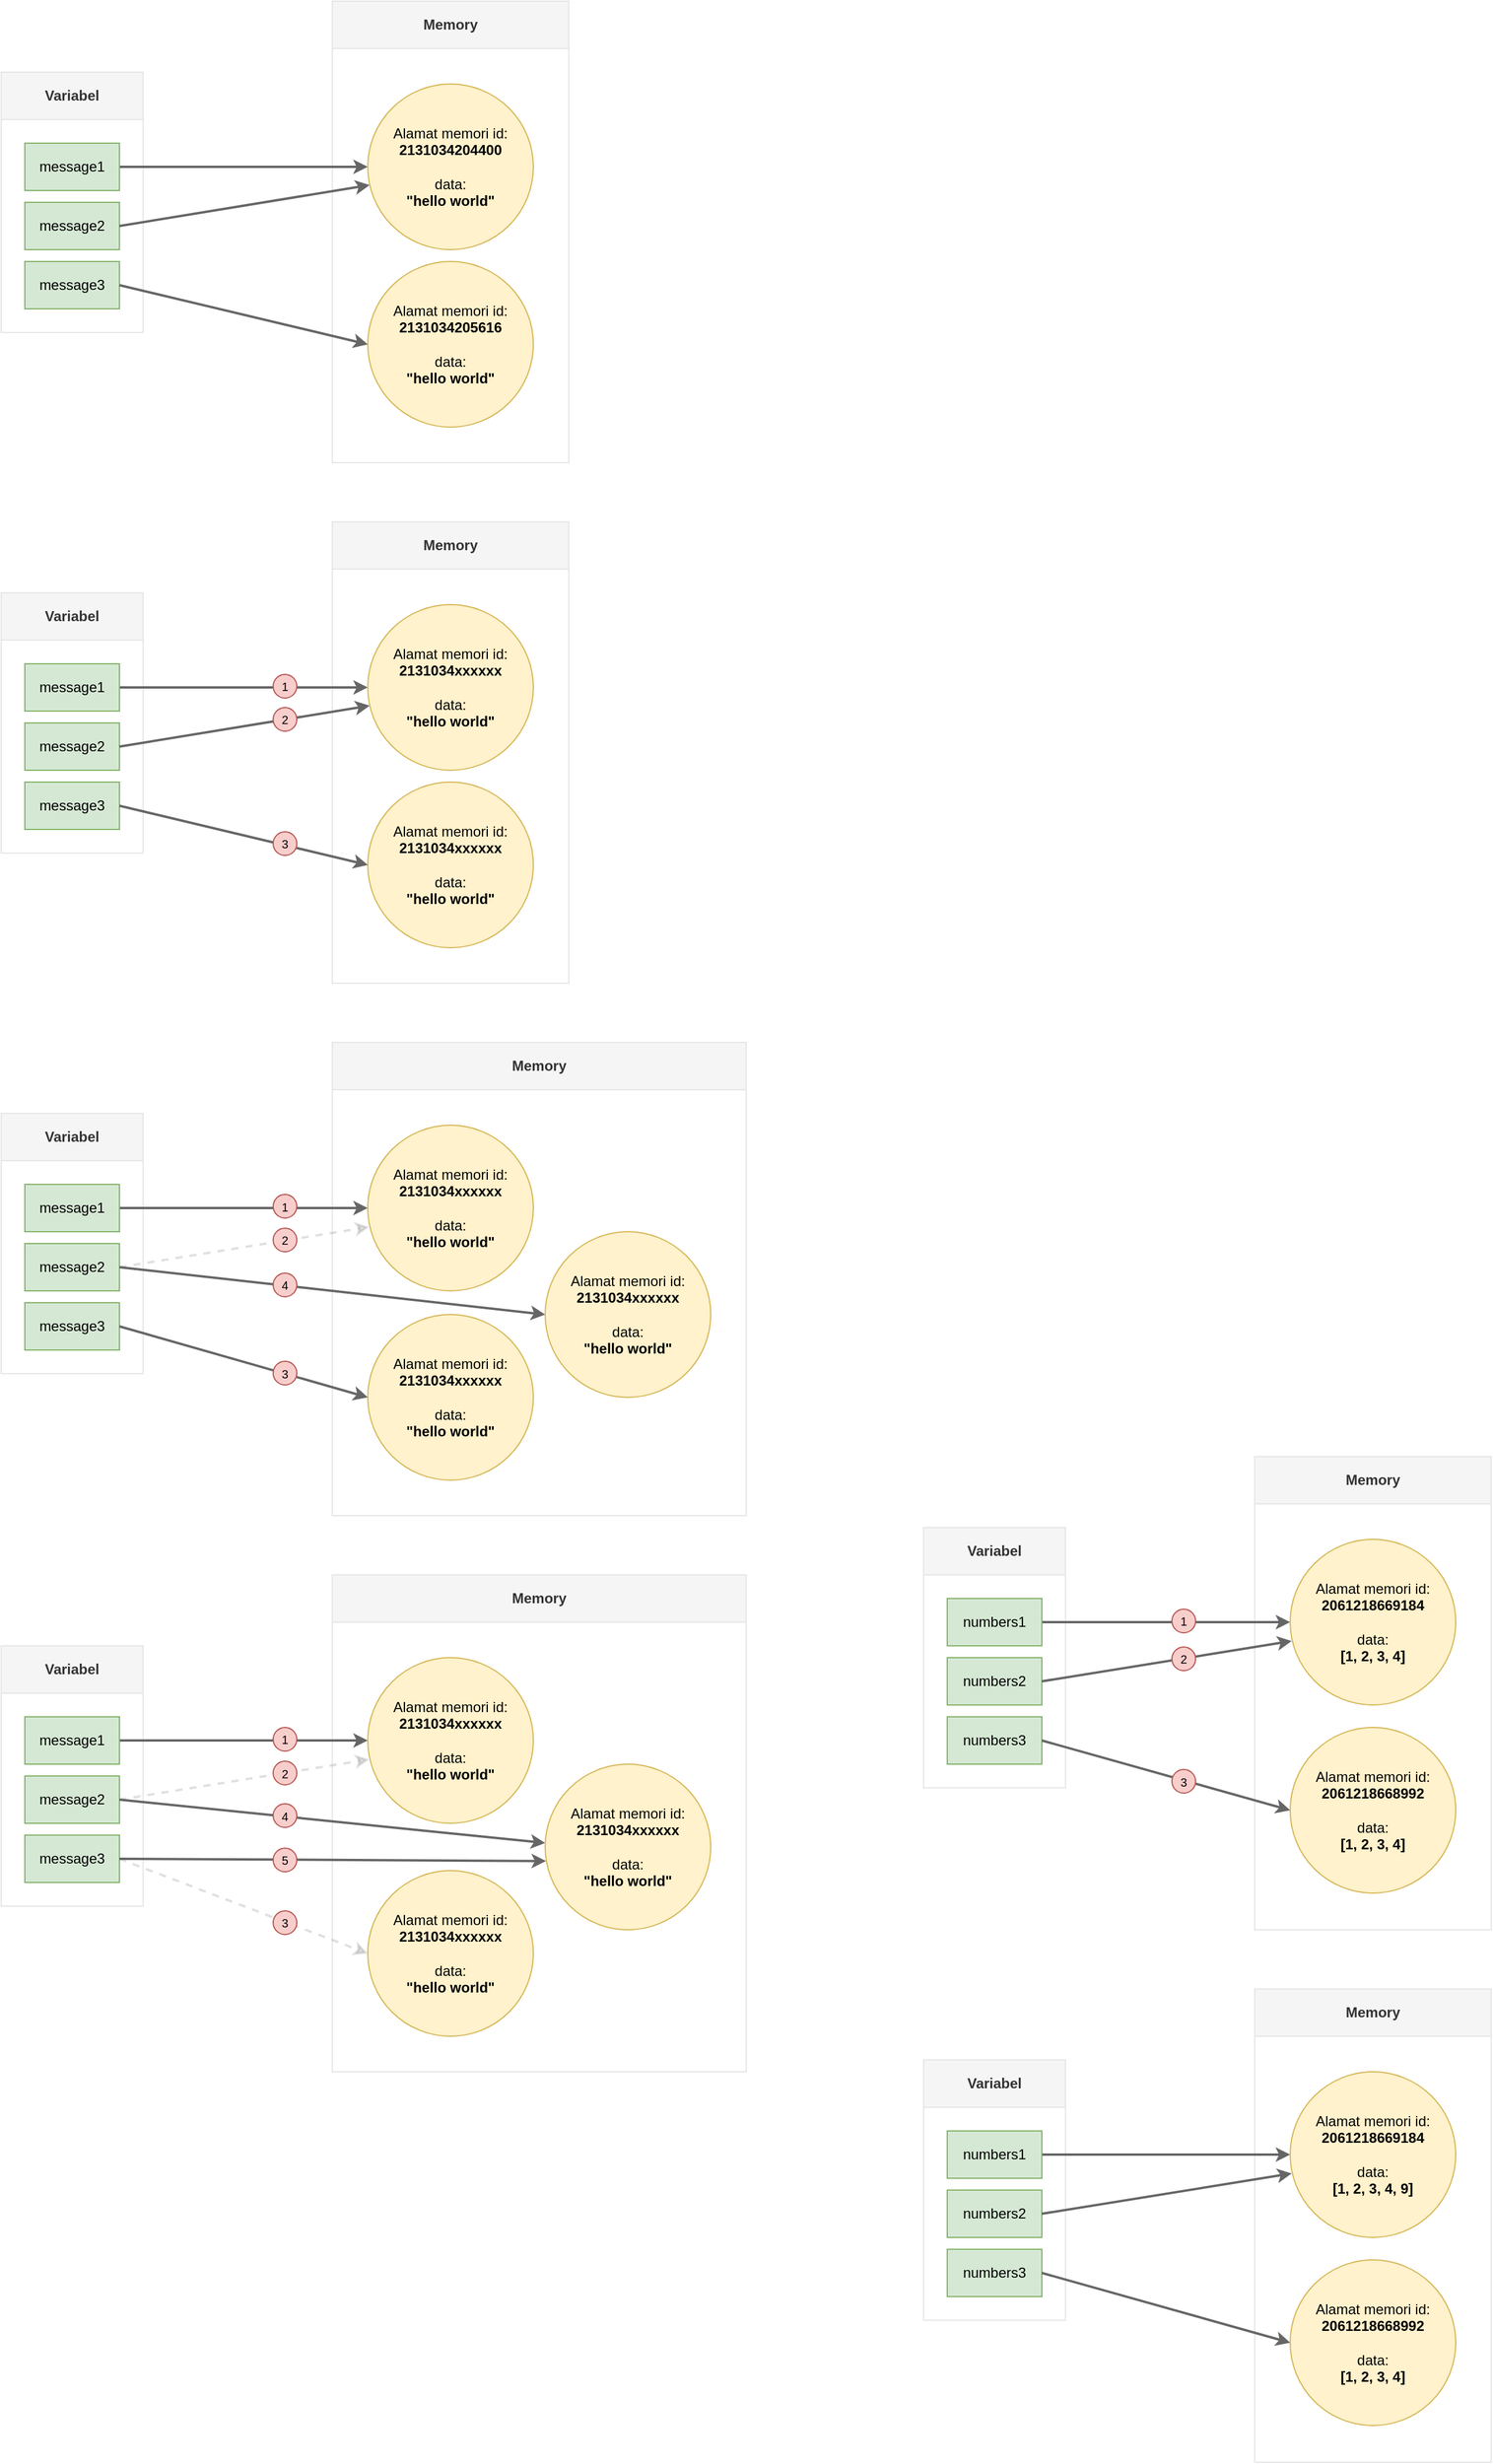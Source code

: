 <mxfile version="21.7.5" type="device">
  <diagram name="Page-1" id="VjhRtRZhqa1yqmA7THsD">
    <mxGraphModel dx="944" dy="1848" grid="1" gridSize="10" guides="1" tooltips="1" connect="1" arrows="1" fold="1" page="1" pageScale="1" pageWidth="827" pageHeight="1169" math="0" shadow="0">
      <root>
        <mxCell id="0" />
        <mxCell id="1" parent="0" />
        <mxCell id="jyXPKO5xThbGP46ck6s3-7" value="" style="rounded=0;whiteSpace=wrap;html=1;strokeColor=#E6E6E6;" vertex="1" parent="1">
          <mxGeometry x="480" width="200" height="390" as="geometry" />
        </mxCell>
        <mxCell id="jyXPKO5xThbGP46ck6s3-1" value="" style="rounded=0;whiteSpace=wrap;html=1;strokeColor=#E6E6E6;" vertex="1" parent="1">
          <mxGeometry x="200" y="60" width="120" height="220" as="geometry" />
        </mxCell>
        <mxCell id="jyXPKO5xThbGP46ck6s3-2" value="Variabel" style="text;html=1;strokeColor=#E6E6E6;fillColor=#f5f5f5;align=center;verticalAlign=middle;whiteSpace=wrap;rounded=0;fontStyle=1;fontColor=#333333;" vertex="1" parent="1">
          <mxGeometry x="200" y="60" width="120" height="40" as="geometry" />
        </mxCell>
        <mxCell id="jyXPKO5xThbGP46ck6s3-18" style="rounded=0;orthogonalLoop=1;jettySize=auto;html=1;entryX=0;entryY=0.5;entryDx=0;entryDy=0;strokeWidth=2;fillColor=#f5f5f5;strokeColor=#666666;exitX=1;exitY=0.5;exitDx=0;exitDy=0;" edge="1" parent="1" source="jyXPKO5xThbGP46ck6s3-4" target="jyXPKO5xThbGP46ck6s3-15">
          <mxGeometry relative="1" as="geometry" />
        </mxCell>
        <mxCell id="jyXPKO5xThbGP46ck6s3-4" value="message1" style="rounded=0;whiteSpace=wrap;html=1;fillColor=#d5e8d4;strokeColor=#82b366;fontStyle=0" vertex="1" parent="1">
          <mxGeometry x="220" y="120" width="80" height="40" as="geometry" />
        </mxCell>
        <mxCell id="jyXPKO5xThbGP46ck6s3-5" value="message2" style="rounded=0;whiteSpace=wrap;html=1;fillColor=#d5e8d4;strokeColor=#82b366;fontStyle=0" vertex="1" parent="1">
          <mxGeometry x="220" y="170" width="80" height="40" as="geometry" />
        </mxCell>
        <mxCell id="jyXPKO5xThbGP46ck6s3-6" value="message3" style="rounded=0;whiteSpace=wrap;html=1;fillColor=#d5e8d4;strokeColor=#82b366;fontStyle=0" vertex="1" parent="1">
          <mxGeometry x="220" y="220" width="80" height="40" as="geometry" />
        </mxCell>
        <mxCell id="jyXPKO5xThbGP46ck6s3-8" value="Memory" style="text;html=1;strokeColor=#E6E6E6;fillColor=#f5f5f5;align=center;verticalAlign=middle;whiteSpace=wrap;rounded=0;fontStyle=1;fontColor=#333333;" vertex="1" parent="1">
          <mxGeometry x="480" width="200" height="40" as="geometry" />
        </mxCell>
        <mxCell id="jyXPKO5xThbGP46ck6s3-15" value="Alamat memori id:&lt;br style=&quot;border-color: var(--border-color);&quot;&gt;&lt;b&gt;2131034xxxxxx&lt;/b&gt;&lt;br style=&quot;border-color: var(--border-color);&quot;&gt;&lt;br style=&quot;border-color: var(--border-color);&quot;&gt;data:&lt;br style=&quot;border-color: var(--border-color);&quot;&gt;&lt;b&gt;&quot;hello world&quot;&lt;/b&gt;" style="ellipse;whiteSpace=wrap;html=1;fillColor=#fff2cc;strokeColor=#d6b656;" vertex="1" parent="1">
          <mxGeometry x="510" y="70" width="140" height="140" as="geometry" />
        </mxCell>
        <mxCell id="jyXPKO5xThbGP46ck6s3-17" value="Alamat memori id:&lt;br style=&quot;border-color: var(--border-color);&quot;&gt;&lt;b style=&quot;border-color: var(--border-color);&quot;&gt;2131034xxxxxx&lt;/b&gt;&lt;br style=&quot;border-color: var(--border-color);&quot;&gt;&lt;br style=&quot;border-color: var(--border-color);&quot;&gt;data:&lt;br style=&quot;border-color: var(--border-color);&quot;&gt;&lt;b&gt;&quot;hello world&quot;&lt;/b&gt;" style="ellipse;whiteSpace=wrap;html=1;fillColor=#fff2cc;strokeColor=#d6b656;" vertex="1" parent="1">
          <mxGeometry x="510" y="220" width="140" height="140" as="geometry" />
        </mxCell>
        <mxCell id="jyXPKO5xThbGP46ck6s3-20" style="rounded=0;orthogonalLoop=1;jettySize=auto;html=1;entryX=0.011;entryY=0.61;entryDx=0;entryDy=0;strokeWidth=2;fillColor=#f5f5f5;strokeColor=#666666;exitX=1;exitY=0.5;exitDx=0;exitDy=0;entryPerimeter=0;" edge="1" parent="1" source="jyXPKO5xThbGP46ck6s3-5" target="jyXPKO5xThbGP46ck6s3-15">
          <mxGeometry relative="1" as="geometry">
            <mxPoint x="310" y="170" as="sourcePoint" />
            <mxPoint x="520" y="150" as="targetPoint" />
          </mxGeometry>
        </mxCell>
        <mxCell id="jyXPKO5xThbGP46ck6s3-21" style="rounded=0;orthogonalLoop=1;jettySize=auto;html=1;entryX=0;entryY=0.5;entryDx=0;entryDy=0;strokeWidth=2;fillColor=#f5f5f5;strokeColor=#666666;exitX=1;exitY=0.5;exitDx=0;exitDy=0;" edge="1" parent="1" source="jyXPKO5xThbGP46ck6s3-6" target="jyXPKO5xThbGP46ck6s3-17">
          <mxGeometry relative="1" as="geometry">
            <mxPoint x="310" y="220" as="sourcePoint" />
            <mxPoint x="522" y="165" as="targetPoint" />
          </mxGeometry>
        </mxCell>
        <mxCell id="jyXPKO5xThbGP46ck6s3-22" value="" style="rounded=0;whiteSpace=wrap;html=1;strokeColor=#E6E6E6;" vertex="1" parent="1">
          <mxGeometry x="480" y="440" width="350" height="400" as="geometry" />
        </mxCell>
        <mxCell id="jyXPKO5xThbGP46ck6s3-23" value="" style="rounded=0;whiteSpace=wrap;html=1;strokeColor=#E6E6E6;" vertex="1" parent="1">
          <mxGeometry x="200" y="500" width="120" height="220" as="geometry" />
        </mxCell>
        <mxCell id="jyXPKO5xThbGP46ck6s3-24" value="Variabel" style="text;html=1;strokeColor=#E6E6E6;fillColor=#f5f5f5;align=center;verticalAlign=middle;whiteSpace=wrap;rounded=0;fontStyle=1;fontColor=#333333;" vertex="1" parent="1">
          <mxGeometry x="200" y="500" width="120" height="40" as="geometry" />
        </mxCell>
        <mxCell id="jyXPKO5xThbGP46ck6s3-25" style="rounded=0;orthogonalLoop=1;jettySize=auto;html=1;entryX=0;entryY=0.5;entryDx=0;entryDy=0;strokeWidth=2;fillColor=#f5f5f5;strokeColor=#666666;exitX=1;exitY=0.5;exitDx=0;exitDy=0;" edge="1" parent="1" source="jyXPKO5xThbGP46ck6s3-26" target="jyXPKO5xThbGP46ck6s3-30">
          <mxGeometry relative="1" as="geometry" />
        </mxCell>
        <mxCell id="jyXPKO5xThbGP46ck6s3-26" value="message1" style="rounded=0;whiteSpace=wrap;html=1;fillColor=#d5e8d4;strokeColor=#82b366;fontStyle=0" vertex="1" parent="1">
          <mxGeometry x="220" y="560" width="80" height="40" as="geometry" />
        </mxCell>
        <mxCell id="jyXPKO5xThbGP46ck6s3-27" value="message2" style="rounded=0;whiteSpace=wrap;html=1;fillColor=#d5e8d4;strokeColor=#82b366;fontStyle=0" vertex="1" parent="1">
          <mxGeometry x="220" y="610" width="80" height="40" as="geometry" />
        </mxCell>
        <mxCell id="jyXPKO5xThbGP46ck6s3-28" value="message3" style="rounded=0;whiteSpace=wrap;html=1;fillColor=#d5e8d4;strokeColor=#82b366;fontStyle=0" vertex="1" parent="1">
          <mxGeometry x="220" y="660" width="80" height="40" as="geometry" />
        </mxCell>
        <mxCell id="jyXPKO5xThbGP46ck6s3-29" value="Memory" style="text;html=1;strokeColor=#E6E6E6;fillColor=#f5f5f5;align=center;verticalAlign=middle;whiteSpace=wrap;rounded=0;fontStyle=1;fontColor=#333333;" vertex="1" parent="1">
          <mxGeometry x="480" y="440" width="350" height="40" as="geometry" />
        </mxCell>
        <mxCell id="jyXPKO5xThbGP46ck6s3-30" value="Alamat memori id:&lt;br style=&quot;border-color: var(--border-color);&quot;&gt;&lt;b style=&quot;border-color: var(--border-color);&quot;&gt;2131034xxxxxx&lt;/b&gt;&lt;br style=&quot;border-color: var(--border-color);&quot;&gt;&lt;br style=&quot;border-color: var(--border-color);&quot;&gt;data:&lt;br style=&quot;border-color: var(--border-color);&quot;&gt;&lt;b&gt;&quot;hello world&quot;&lt;/b&gt;" style="ellipse;whiteSpace=wrap;html=1;fillColor=#fff2cc;strokeColor=#d6b656;" vertex="1" parent="1">
          <mxGeometry x="510" y="510" width="140" height="140" as="geometry" />
        </mxCell>
        <mxCell id="jyXPKO5xThbGP46ck6s3-31" value="Alamat memori id:&lt;br style=&quot;border-color: var(--border-color);&quot;&gt;&lt;b style=&quot;border-color: var(--border-color);&quot;&gt;2131034xxxxxx&lt;/b&gt;&lt;br style=&quot;border-color: var(--border-color);&quot;&gt;&lt;br style=&quot;border-color: var(--border-color);&quot;&gt;data:&lt;br style=&quot;border-color: var(--border-color);&quot;&gt;&lt;b&gt;&quot;hello world&quot;&lt;/b&gt;" style="ellipse;whiteSpace=wrap;html=1;fillColor=#fff2cc;strokeColor=#d6b656;" vertex="1" parent="1">
          <mxGeometry x="510" y="670" width="140" height="140" as="geometry" />
        </mxCell>
        <mxCell id="jyXPKO5xThbGP46ck6s3-32" style="rounded=0;orthogonalLoop=1;jettySize=auto;html=1;entryX=0;entryY=0.5;entryDx=0;entryDy=0;strokeWidth=2;fillColor=#f5f5f5;strokeColor=#666666;exitX=1;exitY=0.5;exitDx=0;exitDy=0;" edge="1" parent="1" source="jyXPKO5xThbGP46ck6s3-27" target="jyXPKO5xThbGP46ck6s3-34">
          <mxGeometry relative="1" as="geometry">
            <mxPoint x="310" y="610" as="sourcePoint" />
            <mxPoint x="520" y="590" as="targetPoint" />
          </mxGeometry>
        </mxCell>
        <mxCell id="jyXPKO5xThbGP46ck6s3-33" style="rounded=0;orthogonalLoop=1;jettySize=auto;html=1;entryX=0;entryY=0.5;entryDx=0;entryDy=0;strokeWidth=2;fillColor=#f5f5f5;strokeColor=#666666;exitX=1;exitY=0.5;exitDx=0;exitDy=0;" edge="1" parent="1" source="jyXPKO5xThbGP46ck6s3-28" target="jyXPKO5xThbGP46ck6s3-31">
          <mxGeometry relative="1" as="geometry">
            <mxPoint x="310" y="660" as="sourcePoint" />
            <mxPoint x="522" y="605" as="targetPoint" />
          </mxGeometry>
        </mxCell>
        <mxCell id="jyXPKO5xThbGP46ck6s3-34" value="Alamat memori id:&lt;br style=&quot;border-color: var(--border-color);&quot;&gt;&lt;b style=&quot;border-color: var(--border-color);&quot;&gt;2131034xxxxxx&lt;/b&gt;&lt;br style=&quot;border-color: var(--border-color);&quot;&gt;&lt;br style=&quot;border-color: var(--border-color);&quot;&gt;data:&lt;br style=&quot;border-color: var(--border-color);&quot;&gt;&lt;b&gt;&quot;hello world&quot;&lt;/b&gt;" style="ellipse;whiteSpace=wrap;html=1;fillColor=#fff2cc;strokeColor=#d6b656;" vertex="1" parent="1">
          <mxGeometry x="660" y="600" width="140" height="140" as="geometry" />
        </mxCell>
        <mxCell id="jyXPKO5xThbGP46ck6s3-49" value="" style="rounded=0;whiteSpace=wrap;html=1;strokeColor=#E6E6E6;" vertex="1" parent="1">
          <mxGeometry x="480" y="-440" width="200" height="390" as="geometry" />
        </mxCell>
        <mxCell id="jyXPKO5xThbGP46ck6s3-50" value="" style="rounded=0;whiteSpace=wrap;html=1;strokeColor=#E6E6E6;" vertex="1" parent="1">
          <mxGeometry x="200" y="-380" width="120" height="220" as="geometry" />
        </mxCell>
        <mxCell id="jyXPKO5xThbGP46ck6s3-51" value="Variabel" style="text;html=1;strokeColor=#E6E6E6;fillColor=#f5f5f5;align=center;verticalAlign=middle;whiteSpace=wrap;rounded=0;fontStyle=1;fontColor=#333333;" vertex="1" parent="1">
          <mxGeometry x="200" y="-380" width="120" height="40" as="geometry" />
        </mxCell>
        <mxCell id="jyXPKO5xThbGP46ck6s3-52" style="rounded=0;orthogonalLoop=1;jettySize=auto;html=1;entryX=0;entryY=0.5;entryDx=0;entryDy=0;strokeWidth=2;fillColor=#f5f5f5;strokeColor=#666666;exitX=1;exitY=0.5;exitDx=0;exitDy=0;" edge="1" parent="1" source="jyXPKO5xThbGP46ck6s3-53" target="jyXPKO5xThbGP46ck6s3-57">
          <mxGeometry relative="1" as="geometry" />
        </mxCell>
        <mxCell id="jyXPKO5xThbGP46ck6s3-53" value="message1" style="rounded=0;whiteSpace=wrap;html=1;fillColor=#d5e8d4;strokeColor=#82b366;fontStyle=0" vertex="1" parent="1">
          <mxGeometry x="220" y="-320" width="80" height="40" as="geometry" />
        </mxCell>
        <mxCell id="jyXPKO5xThbGP46ck6s3-54" value="message2" style="rounded=0;whiteSpace=wrap;html=1;fillColor=#d5e8d4;strokeColor=#82b366;fontStyle=0" vertex="1" parent="1">
          <mxGeometry x="220" y="-270" width="80" height="40" as="geometry" />
        </mxCell>
        <mxCell id="jyXPKO5xThbGP46ck6s3-55" value="message3" style="rounded=0;whiteSpace=wrap;html=1;fillColor=#d5e8d4;strokeColor=#82b366;fontStyle=0" vertex="1" parent="1">
          <mxGeometry x="220" y="-220" width="80" height="40" as="geometry" />
        </mxCell>
        <mxCell id="jyXPKO5xThbGP46ck6s3-56" value="Memory" style="text;html=1;strokeColor=#E6E6E6;fillColor=#f5f5f5;align=center;verticalAlign=middle;whiteSpace=wrap;rounded=0;fontStyle=1;fontColor=#333333;" vertex="1" parent="1">
          <mxGeometry x="480" y="-440" width="200" height="40" as="geometry" />
        </mxCell>
        <mxCell id="jyXPKO5xThbGP46ck6s3-57" value="Alamat memori id:&lt;br style=&quot;border-color: var(--border-color);&quot;&gt;&lt;b&gt;2131034204400&lt;/b&gt;&lt;br style=&quot;border-color: var(--border-color);&quot;&gt;&lt;br style=&quot;border-color: var(--border-color);&quot;&gt;data:&lt;br style=&quot;border-color: var(--border-color);&quot;&gt;&lt;b&gt;&quot;hello world&quot;&lt;/b&gt;" style="ellipse;whiteSpace=wrap;html=1;fillColor=#fff2cc;strokeColor=#d6b656;" vertex="1" parent="1">
          <mxGeometry x="510" y="-370" width="140" height="140" as="geometry" />
        </mxCell>
        <mxCell id="jyXPKO5xThbGP46ck6s3-58" value="Alamat memori id:&lt;br style=&quot;border-color: var(--border-color);&quot;&gt;&lt;b&gt;2131034205616&lt;/b&gt;&lt;br style=&quot;border-color: var(--border-color);&quot;&gt;&lt;br style=&quot;border-color: var(--border-color);&quot;&gt;data:&lt;br style=&quot;border-color: var(--border-color);&quot;&gt;&lt;b&gt;&quot;hello world&quot;&lt;/b&gt;" style="ellipse;whiteSpace=wrap;html=1;fillColor=#fff2cc;strokeColor=#d6b656;" vertex="1" parent="1">
          <mxGeometry x="510" y="-220" width="140" height="140" as="geometry" />
        </mxCell>
        <mxCell id="jyXPKO5xThbGP46ck6s3-59" style="rounded=0;orthogonalLoop=1;jettySize=auto;html=1;entryX=0.011;entryY=0.61;entryDx=0;entryDy=0;strokeWidth=2;fillColor=#f5f5f5;strokeColor=#666666;exitX=1;exitY=0.5;exitDx=0;exitDy=0;entryPerimeter=0;" edge="1" parent="1" source="jyXPKO5xThbGP46ck6s3-54" target="jyXPKO5xThbGP46ck6s3-57">
          <mxGeometry relative="1" as="geometry">
            <mxPoint x="310" y="-270" as="sourcePoint" />
            <mxPoint x="520" y="-290" as="targetPoint" />
          </mxGeometry>
        </mxCell>
        <mxCell id="jyXPKO5xThbGP46ck6s3-60" style="rounded=0;orthogonalLoop=1;jettySize=auto;html=1;entryX=0;entryY=0.5;entryDx=0;entryDy=0;strokeWidth=2;fillColor=#f5f5f5;strokeColor=#666666;exitX=1;exitY=0.5;exitDx=0;exitDy=0;" edge="1" parent="1" source="jyXPKO5xThbGP46ck6s3-55" target="jyXPKO5xThbGP46ck6s3-58">
          <mxGeometry relative="1" as="geometry">
            <mxPoint x="310" y="-220" as="sourcePoint" />
            <mxPoint x="522" y="-275" as="targetPoint" />
          </mxGeometry>
        </mxCell>
        <mxCell id="jyXPKO5xThbGP46ck6s3-62" style="rounded=0;orthogonalLoop=1;jettySize=auto;html=1;entryX=0.009;entryY=0.614;entryDx=0;entryDy=0;strokeWidth=2;fillColor=#f5f5f5;strokeColor=#666666;entryPerimeter=0;exitX=1;exitY=0.5;exitDx=0;exitDy=0;dashed=1;opacity=20;" edge="1" parent="1" source="jyXPKO5xThbGP46ck6s3-27" target="jyXPKO5xThbGP46ck6s3-30">
          <mxGeometry relative="1" as="geometry">
            <mxPoint x="350" y="600" as="sourcePoint" />
            <mxPoint x="522" y="165" as="targetPoint" />
          </mxGeometry>
        </mxCell>
        <mxCell id="jyXPKO5xThbGP46ck6s3-64" value="" style="rounded=0;whiteSpace=wrap;html=1;strokeColor=#E6E6E6;" vertex="1" parent="1">
          <mxGeometry x="480" y="890" width="350" height="420" as="geometry" />
        </mxCell>
        <mxCell id="jyXPKO5xThbGP46ck6s3-65" value="" style="rounded=0;whiteSpace=wrap;html=1;strokeColor=#E6E6E6;" vertex="1" parent="1">
          <mxGeometry x="200" y="950" width="120" height="220" as="geometry" />
        </mxCell>
        <mxCell id="jyXPKO5xThbGP46ck6s3-66" value="Variabel" style="text;html=1;strokeColor=#E6E6E6;fillColor=#f5f5f5;align=center;verticalAlign=middle;whiteSpace=wrap;rounded=0;fontStyle=1;fontColor=#333333;" vertex="1" parent="1">
          <mxGeometry x="200" y="950" width="120" height="40" as="geometry" />
        </mxCell>
        <mxCell id="jyXPKO5xThbGP46ck6s3-67" style="rounded=0;orthogonalLoop=1;jettySize=auto;html=1;entryX=0;entryY=0.5;entryDx=0;entryDy=0;strokeWidth=2;fillColor=#f5f5f5;strokeColor=#666666;exitX=1;exitY=0.5;exitDx=0;exitDy=0;" edge="1" parent="1" source="jyXPKO5xThbGP46ck6s3-68" target="jyXPKO5xThbGP46ck6s3-72">
          <mxGeometry relative="1" as="geometry" />
        </mxCell>
        <mxCell id="jyXPKO5xThbGP46ck6s3-68" value="message1" style="rounded=0;whiteSpace=wrap;html=1;fillColor=#d5e8d4;strokeColor=#82b366;fontStyle=0" vertex="1" parent="1">
          <mxGeometry x="220" y="1010" width="80" height="40" as="geometry" />
        </mxCell>
        <mxCell id="jyXPKO5xThbGP46ck6s3-69" value="message2" style="rounded=0;whiteSpace=wrap;html=1;fillColor=#d5e8d4;strokeColor=#82b366;fontStyle=0" vertex="1" parent="1">
          <mxGeometry x="220" y="1060" width="80" height="40" as="geometry" />
        </mxCell>
        <mxCell id="jyXPKO5xThbGP46ck6s3-70" value="message3" style="rounded=0;whiteSpace=wrap;html=1;fillColor=#d5e8d4;strokeColor=#82b366;fontStyle=0" vertex="1" parent="1">
          <mxGeometry x="220" y="1110" width="80" height="40" as="geometry" />
        </mxCell>
        <mxCell id="jyXPKO5xThbGP46ck6s3-71" value="Memory" style="text;html=1;strokeColor=#E6E6E6;fillColor=#f5f5f5;align=center;verticalAlign=middle;whiteSpace=wrap;rounded=0;fontStyle=1;fontColor=#333333;" vertex="1" parent="1">
          <mxGeometry x="480" y="890" width="350" height="40" as="geometry" />
        </mxCell>
        <mxCell id="jyXPKO5xThbGP46ck6s3-72" value="Alamat memori id:&lt;br style=&quot;border-color: var(--border-color);&quot;&gt;&lt;b style=&quot;border-color: var(--border-color);&quot;&gt;2131034xxxxxx&lt;/b&gt;&lt;br style=&quot;border-color: var(--border-color);&quot;&gt;&lt;br style=&quot;border-color: var(--border-color);&quot;&gt;data:&lt;br style=&quot;border-color: var(--border-color);&quot;&gt;&lt;b&gt;&quot;hello world&quot;&lt;/b&gt;" style="ellipse;whiteSpace=wrap;html=1;fillColor=#fff2cc;strokeColor=#d6b656;" vertex="1" parent="1">
          <mxGeometry x="510" y="960" width="140" height="140" as="geometry" />
        </mxCell>
        <mxCell id="jyXPKO5xThbGP46ck6s3-73" value="Alamat memori id:&lt;br style=&quot;border-color: var(--border-color);&quot;&gt;&lt;b style=&quot;border-color: var(--border-color);&quot;&gt;2131034xxxxxx&lt;/b&gt;&lt;br style=&quot;border-color: var(--border-color);&quot;&gt;&lt;br style=&quot;border-color: var(--border-color);&quot;&gt;data:&lt;br style=&quot;border-color: var(--border-color);&quot;&gt;&lt;b&gt;&quot;hello world&quot;&lt;/b&gt;" style="ellipse;whiteSpace=wrap;html=1;fillColor=#fff2cc;strokeColor=#d6b656;" vertex="1" parent="1">
          <mxGeometry x="510" y="1140" width="140" height="140" as="geometry" />
        </mxCell>
        <mxCell id="jyXPKO5xThbGP46ck6s3-74" style="rounded=0;orthogonalLoop=1;jettySize=auto;html=1;entryX=0;entryY=0.476;entryDx=0;entryDy=0;strokeWidth=2;fillColor=#f5f5f5;strokeColor=#666666;exitX=1;exitY=0.5;exitDx=0;exitDy=0;entryPerimeter=0;" edge="1" parent="1" source="jyXPKO5xThbGP46ck6s3-69" target="jyXPKO5xThbGP46ck6s3-76">
          <mxGeometry relative="1" as="geometry">
            <mxPoint x="310" y="1060" as="sourcePoint" />
            <mxPoint x="520" y="1040" as="targetPoint" />
          </mxGeometry>
        </mxCell>
        <mxCell id="jyXPKO5xThbGP46ck6s3-75" style="rounded=0;orthogonalLoop=1;jettySize=auto;html=1;entryX=0;entryY=0.5;entryDx=0;entryDy=0;strokeWidth=2;fillColor=#f5f5f5;strokeColor=#666666;exitX=1;exitY=0.5;exitDx=0;exitDy=0;dashed=1;opacity=20;" edge="1" parent="1" source="jyXPKO5xThbGP46ck6s3-70" target="jyXPKO5xThbGP46ck6s3-73">
          <mxGeometry relative="1" as="geometry">
            <mxPoint x="310" y="1110" as="sourcePoint" />
            <mxPoint x="522" y="1055" as="targetPoint" />
          </mxGeometry>
        </mxCell>
        <mxCell id="jyXPKO5xThbGP46ck6s3-76" value="Alamat memori id:&lt;br style=&quot;border-color: var(--border-color);&quot;&gt;&lt;b style=&quot;border-color: var(--border-color);&quot;&gt;2131034xxxxxx&lt;/b&gt;&lt;br style=&quot;border-color: var(--border-color);&quot;&gt;&lt;br style=&quot;border-color: var(--border-color);&quot;&gt;data:&lt;br style=&quot;border-color: var(--border-color);&quot;&gt;&lt;b&gt;&quot;hello world&quot;&lt;/b&gt;" style="ellipse;whiteSpace=wrap;html=1;fillColor=#fff2cc;strokeColor=#d6b656;" vertex="1" parent="1">
          <mxGeometry x="660" y="1050" width="140" height="140" as="geometry" />
        </mxCell>
        <mxCell id="jyXPKO5xThbGP46ck6s3-77" style="rounded=0;orthogonalLoop=1;jettySize=auto;html=1;entryX=0.009;entryY=0.614;entryDx=0;entryDy=0;strokeWidth=2;fillColor=#f5f5f5;strokeColor=#666666;entryPerimeter=0;exitX=1;exitY=0.5;exitDx=0;exitDy=0;dashed=1;opacity=20;" edge="1" parent="1" source="jyXPKO5xThbGP46ck6s3-69" target="jyXPKO5xThbGP46ck6s3-72">
          <mxGeometry relative="1" as="geometry">
            <mxPoint x="350" y="1050" as="sourcePoint" />
            <mxPoint x="522" y="615" as="targetPoint" />
          </mxGeometry>
        </mxCell>
        <mxCell id="jyXPKO5xThbGP46ck6s3-78" style="rounded=0;orthogonalLoop=1;jettySize=auto;html=1;entryX=0.005;entryY=0.585;entryDx=0;entryDy=0;strokeWidth=2;fillColor=#f5f5f5;strokeColor=#666666;exitX=1;exitY=0.5;exitDx=0;exitDy=0;entryPerimeter=0;" edge="1" parent="1" source="jyXPKO5xThbGP46ck6s3-70" target="jyXPKO5xThbGP46ck6s3-76">
          <mxGeometry relative="1" as="geometry">
            <mxPoint x="310" y="1140" as="sourcePoint" />
            <mxPoint x="520" y="1200" as="targetPoint" />
          </mxGeometry>
        </mxCell>
        <mxCell id="jyXPKO5xThbGP46ck6s3-79" value="2" style="ellipse;whiteSpace=wrap;html=1;fillColor=#f8cecc;strokeColor=#b85450;fontSize=10;verticalAlign=middle;" vertex="1" parent="1">
          <mxGeometry x="430" y="597" width="20" height="20" as="geometry" />
        </mxCell>
        <mxCell id="jyXPKO5xThbGP46ck6s3-81" value="4" style="ellipse;whiteSpace=wrap;html=1;fillColor=#f8cecc;strokeColor=#b85450;fontSize=10;verticalAlign=middle;" vertex="1" parent="1">
          <mxGeometry x="430" y="635" width="20" height="20" as="geometry" />
        </mxCell>
        <mxCell id="jyXPKO5xThbGP46ck6s3-89" value="1" style="ellipse;whiteSpace=wrap;html=1;fillColor=#f8cecc;strokeColor=#b85450;fontSize=10;verticalAlign=middle;" vertex="1" parent="1">
          <mxGeometry x="430" y="129" width="20" height="20" as="geometry" />
        </mxCell>
        <mxCell id="jyXPKO5xThbGP46ck6s3-90" value="2" style="ellipse;whiteSpace=wrap;html=1;fillColor=#f8cecc;strokeColor=#b85450;fontSize=10;verticalAlign=middle;" vertex="1" parent="1">
          <mxGeometry x="430" y="157" width="20" height="20" as="geometry" />
        </mxCell>
        <mxCell id="jyXPKO5xThbGP46ck6s3-91" value="3" style="ellipse;whiteSpace=wrap;html=1;fillColor=#f8cecc;strokeColor=#b85450;fontSize=10;verticalAlign=middle;" vertex="1" parent="1">
          <mxGeometry x="430" y="262" width="20" height="20" as="geometry" />
        </mxCell>
        <mxCell id="jyXPKO5xThbGP46ck6s3-92" value="1" style="ellipse;whiteSpace=wrap;html=1;fillColor=#f8cecc;strokeColor=#b85450;fontSize=10;verticalAlign=middle;" vertex="1" parent="1">
          <mxGeometry x="430" y="568.5" width="20" height="20" as="geometry" />
        </mxCell>
        <mxCell id="jyXPKO5xThbGP46ck6s3-94" value="3" style="ellipse;whiteSpace=wrap;html=1;fillColor=#f8cecc;strokeColor=#b85450;fontSize=10;verticalAlign=middle;" vertex="1" parent="1">
          <mxGeometry x="430" y="709.5" width="20" height="20" as="geometry" />
        </mxCell>
        <mxCell id="jyXPKO5xThbGP46ck6s3-96" value="2" style="ellipse;whiteSpace=wrap;html=1;fillColor=#f8cecc;strokeColor=#b85450;fontSize=10;verticalAlign=middle;" vertex="1" parent="1">
          <mxGeometry x="430" y="1047.5" width="20" height="20" as="geometry" />
        </mxCell>
        <mxCell id="jyXPKO5xThbGP46ck6s3-97" value="4" style="ellipse;whiteSpace=wrap;html=1;fillColor=#f8cecc;strokeColor=#b85450;fontSize=10;verticalAlign=middle;" vertex="1" parent="1">
          <mxGeometry x="430" y="1083.5" width="20" height="20" as="geometry" />
        </mxCell>
        <mxCell id="jyXPKO5xThbGP46ck6s3-98" value="1" style="ellipse;whiteSpace=wrap;html=1;fillColor=#f8cecc;strokeColor=#b85450;fontSize=10;verticalAlign=middle;" vertex="1" parent="1">
          <mxGeometry x="430" y="1019" width="20" height="20" as="geometry" />
        </mxCell>
        <mxCell id="jyXPKO5xThbGP46ck6s3-99" value="3" style="ellipse;whiteSpace=wrap;html=1;fillColor=#f8cecc;strokeColor=#b85450;fontSize=10;verticalAlign=middle;" vertex="1" parent="1">
          <mxGeometry x="430" y="1174" width="20" height="20" as="geometry" />
        </mxCell>
        <mxCell id="jyXPKO5xThbGP46ck6s3-100" value="5" style="ellipse;whiteSpace=wrap;html=1;fillColor=#f8cecc;strokeColor=#b85450;fontSize=10;verticalAlign=middle;" vertex="1" parent="1">
          <mxGeometry x="430" y="1121" width="20" height="20" as="geometry" />
        </mxCell>
        <mxCell id="jyXPKO5xThbGP46ck6s3-101" value="" style="rounded=0;whiteSpace=wrap;html=1;strokeColor=#E6E6E6;" vertex="1" parent="1">
          <mxGeometry x="1260" y="790" width="200" height="400" as="geometry" />
        </mxCell>
        <mxCell id="jyXPKO5xThbGP46ck6s3-102" value="" style="rounded=0;whiteSpace=wrap;html=1;strokeColor=#E6E6E6;" vertex="1" parent="1">
          <mxGeometry x="980" y="850" width="120" height="220" as="geometry" />
        </mxCell>
        <mxCell id="jyXPKO5xThbGP46ck6s3-103" value="Variabel" style="text;html=1;strokeColor=#E6E6E6;fillColor=#f5f5f5;align=center;verticalAlign=middle;whiteSpace=wrap;rounded=0;fontStyle=1;fontColor=#333333;" vertex="1" parent="1">
          <mxGeometry x="980" y="850" width="120" height="40" as="geometry" />
        </mxCell>
        <mxCell id="jyXPKO5xThbGP46ck6s3-104" style="rounded=0;orthogonalLoop=1;jettySize=auto;html=1;entryX=0;entryY=0.5;entryDx=0;entryDy=0;strokeWidth=2;fillColor=#f5f5f5;strokeColor=#666666;exitX=1;exitY=0.5;exitDx=0;exitDy=0;" edge="1" parent="1" source="jyXPKO5xThbGP46ck6s3-105" target="jyXPKO5xThbGP46ck6s3-109">
          <mxGeometry relative="1" as="geometry" />
        </mxCell>
        <mxCell id="jyXPKO5xThbGP46ck6s3-105" value="numbers1" style="rounded=0;whiteSpace=wrap;html=1;fillColor=#d5e8d4;strokeColor=#82b366;fontStyle=0" vertex="1" parent="1">
          <mxGeometry x="1000" y="910" width="80" height="40" as="geometry" />
        </mxCell>
        <mxCell id="jyXPKO5xThbGP46ck6s3-106" value="numbers2" style="rounded=0;whiteSpace=wrap;html=1;fillColor=#d5e8d4;strokeColor=#82b366;fontStyle=0" vertex="1" parent="1">
          <mxGeometry x="1000" y="960" width="80" height="40" as="geometry" />
        </mxCell>
        <mxCell id="jyXPKO5xThbGP46ck6s3-107" value="numbers3" style="rounded=0;whiteSpace=wrap;html=1;fillColor=#d5e8d4;strokeColor=#82b366;fontStyle=0" vertex="1" parent="1">
          <mxGeometry x="1000" y="1010" width="80" height="40" as="geometry" />
        </mxCell>
        <mxCell id="jyXPKO5xThbGP46ck6s3-108" value="Memory" style="text;html=1;strokeColor=#E6E6E6;fillColor=#f5f5f5;align=center;verticalAlign=middle;whiteSpace=wrap;rounded=0;fontStyle=1;fontColor=#333333;" vertex="1" parent="1">
          <mxGeometry x="1260" y="790" width="200" height="40" as="geometry" />
        </mxCell>
        <mxCell id="jyXPKO5xThbGP46ck6s3-109" value="Alamat memori id:&lt;br style=&quot;border-color: var(--border-color);&quot;&gt;&lt;b style=&quot;border-color: var(--border-color);&quot;&gt;2061218669184&lt;/b&gt;&lt;br style=&quot;border-color: var(--border-color);&quot;&gt;&lt;br style=&quot;border-color: var(--border-color);&quot;&gt;data:&lt;br style=&quot;border-color: var(--border-color);&quot;&gt;&lt;b&gt;[1, 2, 3, 4]&lt;/b&gt;" style="ellipse;whiteSpace=wrap;html=1;fillColor=#fff2cc;strokeColor=#d6b656;" vertex="1" parent="1">
          <mxGeometry x="1290" y="860" width="140" height="140" as="geometry" />
        </mxCell>
        <mxCell id="jyXPKO5xThbGP46ck6s3-110" value="Alamat memori id:&lt;br style=&quot;border-color: var(--border-color);&quot;&gt;&lt;b style=&quot;border-color: var(--border-color);&quot;&gt;2061218668992&lt;/b&gt;&lt;br style=&quot;border-color: var(--border-color);&quot;&gt;&lt;br style=&quot;border-color: var(--border-color);&quot;&gt;data:&lt;br style=&quot;border-color: var(--border-color);&quot;&gt;&lt;b&gt;[1, 2, 3, 4]&lt;/b&gt;" style="ellipse;whiteSpace=wrap;html=1;fillColor=#fff2cc;strokeColor=#d6b656;" vertex="1" parent="1">
          <mxGeometry x="1290" y="1019" width="140" height="140" as="geometry" />
        </mxCell>
        <mxCell id="jyXPKO5xThbGP46ck6s3-114" style="rounded=0;orthogonalLoop=1;jettySize=auto;html=1;entryX=0.009;entryY=0.614;entryDx=0;entryDy=0;strokeWidth=2;fillColor=#f5f5f5;strokeColor=#666666;entryPerimeter=0;exitX=1;exitY=0.5;exitDx=0;exitDy=0;" edge="1" parent="1" source="jyXPKO5xThbGP46ck6s3-106" target="jyXPKO5xThbGP46ck6s3-109">
          <mxGeometry relative="1" as="geometry">
            <mxPoint x="1130" y="950" as="sourcePoint" />
            <mxPoint x="1302" y="515" as="targetPoint" />
          </mxGeometry>
        </mxCell>
        <mxCell id="jyXPKO5xThbGP46ck6s3-121" style="rounded=0;orthogonalLoop=1;jettySize=auto;html=1;entryX=0;entryY=0.5;entryDx=0;entryDy=0;strokeWidth=2;fillColor=#f5f5f5;strokeColor=#666666;exitX=1;exitY=0.5;exitDx=0;exitDy=0;" edge="1" parent="1" source="jyXPKO5xThbGP46ck6s3-107" target="jyXPKO5xThbGP46ck6s3-110">
          <mxGeometry relative="1" as="geometry">
            <mxPoint x="1090" y="940" as="sourcePoint" />
            <mxPoint x="1300" y="940" as="targetPoint" />
          </mxGeometry>
        </mxCell>
        <mxCell id="jyXPKO5xThbGP46ck6s3-122" value="2" style="ellipse;whiteSpace=wrap;html=1;fillColor=#f8cecc;strokeColor=#b85450;fontSize=10;verticalAlign=middle;" vertex="1" parent="1">
          <mxGeometry x="1190" y="951" width="20" height="20" as="geometry" />
        </mxCell>
        <mxCell id="jyXPKO5xThbGP46ck6s3-123" value="1" style="ellipse;whiteSpace=wrap;html=1;fillColor=#f8cecc;strokeColor=#b85450;fontSize=10;verticalAlign=middle;" vertex="1" parent="1">
          <mxGeometry x="1190" y="919" width="20" height="20" as="geometry" />
        </mxCell>
        <mxCell id="jyXPKO5xThbGP46ck6s3-120" value="3" style="ellipse;whiteSpace=wrap;html=1;fillColor=#f8cecc;strokeColor=#b85450;fontSize=10;verticalAlign=middle;" vertex="1" parent="1">
          <mxGeometry x="1190" y="1054.5" width="20" height="20" as="geometry" />
        </mxCell>
        <mxCell id="jyXPKO5xThbGP46ck6s3-126" value="" style="rounded=0;whiteSpace=wrap;html=1;strokeColor=#E6E6E6;" vertex="1" parent="1">
          <mxGeometry x="1260" y="1240" width="200" height="400" as="geometry" />
        </mxCell>
        <mxCell id="jyXPKO5xThbGP46ck6s3-127" value="" style="rounded=0;whiteSpace=wrap;html=1;strokeColor=#E6E6E6;" vertex="1" parent="1">
          <mxGeometry x="980" y="1300" width="120" height="220" as="geometry" />
        </mxCell>
        <mxCell id="jyXPKO5xThbGP46ck6s3-128" value="Variabel" style="text;html=1;strokeColor=#E6E6E6;fillColor=#f5f5f5;align=center;verticalAlign=middle;whiteSpace=wrap;rounded=0;fontStyle=1;fontColor=#333333;" vertex="1" parent="1">
          <mxGeometry x="980" y="1300" width="120" height="40" as="geometry" />
        </mxCell>
        <mxCell id="jyXPKO5xThbGP46ck6s3-129" style="rounded=0;orthogonalLoop=1;jettySize=auto;html=1;entryX=0;entryY=0.5;entryDx=0;entryDy=0;strokeWidth=2;fillColor=#f5f5f5;strokeColor=#666666;exitX=1;exitY=0.5;exitDx=0;exitDy=0;" edge="1" parent="1" source="jyXPKO5xThbGP46ck6s3-130" target="jyXPKO5xThbGP46ck6s3-134">
          <mxGeometry relative="1" as="geometry" />
        </mxCell>
        <mxCell id="jyXPKO5xThbGP46ck6s3-130" value="numbers1" style="rounded=0;whiteSpace=wrap;html=1;fillColor=#d5e8d4;strokeColor=#82b366;fontStyle=0" vertex="1" parent="1">
          <mxGeometry x="1000" y="1360" width="80" height="40" as="geometry" />
        </mxCell>
        <mxCell id="jyXPKO5xThbGP46ck6s3-131" value="numbers2" style="rounded=0;whiteSpace=wrap;html=1;fillColor=#d5e8d4;strokeColor=#82b366;fontStyle=0" vertex="1" parent="1">
          <mxGeometry x="1000" y="1410" width="80" height="40" as="geometry" />
        </mxCell>
        <mxCell id="jyXPKO5xThbGP46ck6s3-132" value="numbers3" style="rounded=0;whiteSpace=wrap;html=1;fillColor=#d5e8d4;strokeColor=#82b366;fontStyle=0" vertex="1" parent="1">
          <mxGeometry x="1000" y="1460" width="80" height="40" as="geometry" />
        </mxCell>
        <mxCell id="jyXPKO5xThbGP46ck6s3-133" value="Memory" style="text;html=1;strokeColor=#E6E6E6;fillColor=#f5f5f5;align=center;verticalAlign=middle;whiteSpace=wrap;rounded=0;fontStyle=1;fontColor=#333333;" vertex="1" parent="1">
          <mxGeometry x="1260" y="1240" width="200" height="40" as="geometry" />
        </mxCell>
        <mxCell id="jyXPKO5xThbGP46ck6s3-134" value="Alamat memori id:&lt;br style=&quot;border-color: var(--border-color);&quot;&gt;&lt;b style=&quot;border-color: var(--border-color);&quot;&gt;2061218669184&lt;/b&gt;&lt;br style=&quot;border-color: var(--border-color);&quot;&gt;&lt;br style=&quot;border-color: var(--border-color);&quot;&gt;data:&lt;br style=&quot;border-color: var(--border-color);&quot;&gt;&lt;b&gt;[1, 2, 3, 4, 9]&lt;/b&gt;" style="ellipse;whiteSpace=wrap;html=1;fillColor=#fff2cc;strokeColor=#d6b656;" vertex="1" parent="1">
          <mxGeometry x="1290" y="1310" width="140" height="140" as="geometry" />
        </mxCell>
        <mxCell id="jyXPKO5xThbGP46ck6s3-135" value="Alamat memori id:&lt;br style=&quot;border-color: var(--border-color);&quot;&gt;&lt;b style=&quot;border-color: var(--border-color);&quot;&gt;2061218668992&lt;/b&gt;&lt;br style=&quot;border-color: var(--border-color);&quot;&gt;&lt;br style=&quot;border-color: var(--border-color);&quot;&gt;data:&lt;br style=&quot;border-color: var(--border-color);&quot;&gt;&lt;b&gt;[1, 2, 3, 4]&lt;/b&gt;" style="ellipse;whiteSpace=wrap;html=1;fillColor=#fff2cc;strokeColor=#d6b656;" vertex="1" parent="1">
          <mxGeometry x="1290" y="1469" width="140" height="140" as="geometry" />
        </mxCell>
        <mxCell id="jyXPKO5xThbGP46ck6s3-136" style="rounded=0;orthogonalLoop=1;jettySize=auto;html=1;entryX=0.009;entryY=0.614;entryDx=0;entryDy=0;strokeWidth=2;fillColor=#f5f5f5;strokeColor=#666666;entryPerimeter=0;exitX=1;exitY=0.5;exitDx=0;exitDy=0;" edge="1" parent="1" source="jyXPKO5xThbGP46ck6s3-131" target="jyXPKO5xThbGP46ck6s3-134">
          <mxGeometry relative="1" as="geometry">
            <mxPoint x="1130" y="1400" as="sourcePoint" />
            <mxPoint x="1302" y="965" as="targetPoint" />
          </mxGeometry>
        </mxCell>
        <mxCell id="jyXPKO5xThbGP46ck6s3-137" style="rounded=0;orthogonalLoop=1;jettySize=auto;html=1;entryX=0;entryY=0.5;entryDx=0;entryDy=0;strokeWidth=2;fillColor=#f5f5f5;strokeColor=#666666;exitX=1;exitY=0.5;exitDx=0;exitDy=0;" edge="1" parent="1" source="jyXPKO5xThbGP46ck6s3-132" target="jyXPKO5xThbGP46ck6s3-135">
          <mxGeometry relative="1" as="geometry">
            <mxPoint x="1090" y="1390" as="sourcePoint" />
            <mxPoint x="1300" y="1390" as="targetPoint" />
          </mxGeometry>
        </mxCell>
      </root>
    </mxGraphModel>
  </diagram>
</mxfile>
